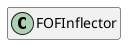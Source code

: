@startuml
set namespaceSeparator \\
hide members
hide << alias >> circle

class FOFInflector
@enduml

